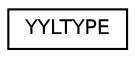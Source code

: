 digraph "Graphical Class Hierarchy"
{
  edge [fontname="Helvetica",fontsize="10",labelfontname="Helvetica",labelfontsize="10"];
  node [fontname="Helvetica",fontsize="10",shape=record];
  rankdir="LR";
  Node0 [label="YYLTYPE",height=0.2,width=0.4,color="black", fillcolor="white", style="filled",URL="$struct_y_y_l_t_y_p_e.html"];
}
